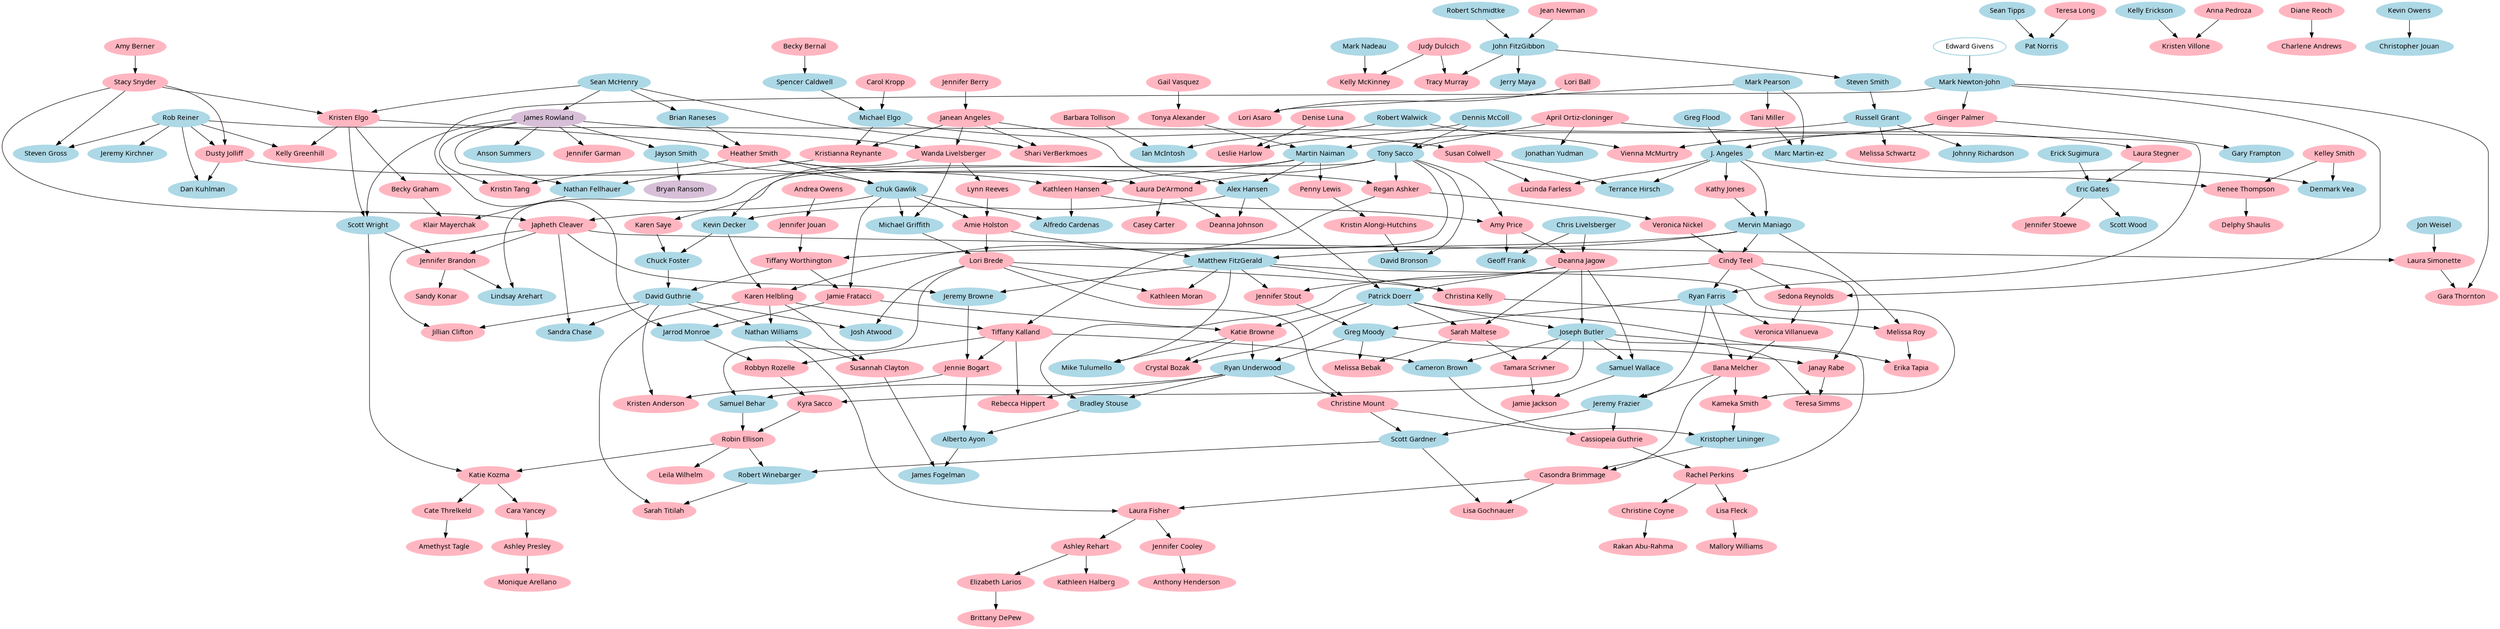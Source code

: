 digraph sdsu {
	size="36,36";
	node [color=grey, style=filled];
	node [fontname="Verdana", size="30,30"];
	//graph [ fontname = "Arial",
	//  fontsize = 36,
    //      style = "bold",
    //      label = "\nKappa Kappa Psi/Tau Beta Sigma\nSan Diego State University\nEta Mu and Zeta Xi Family Tree\n\nto date: November 30th, 2008\n",
	//  ssize = "30,60" ];
"Lori Brede" [color=lightpink, URL="http://sdsu.kkytbs.net/members/profile.html?who=10"];
"Michael Griffith" [color=lightblue, URL="http://sdsu.kkytbs.net/members/profile.html?who=24"];
"Amie Holston" [color=lightpink, URL="http://sdsu.kkytbs.net/members/profile.html?who=30"];
"Michael Griffith" -> "Lori Brede"
"Amie Holston" -> "Lori Brede"
"Casey Carter" [color=lightpink, URL="http://sdsu.kkytbs.net/members/profile.html?who=11"];
"Laura De'Armond" [color=lightpink, URL="http://sdsu.kkytbs.net/members/profile.html?who=14"];
"Laura De'Armond" -> "Casey Carter"
"Japheth Cleaver" [color=lightpink, URL="http://sdsu.kkytbs.net/members/profile.html?who=12"];
"Chuk Gawlik" [color=lightblue, URL="http://sdsu.kkytbs.net/members/profile.html?who=22"];
"Stacy Snyder" [color=lightpink, URL="http://sdsu.kkytbs.net/members/profile.html?who=309"];
"Chuk Gawlik" -> "Japheth Cleaver"
"Stacy Snyder" -> "Japheth Cleaver"
"Jillian Clifton" [color=lightpink, URL="http://sdsu.kkytbs.net/members/profile.html?who=13"];
"David Guthrie" [color=lightblue, URL="http://sdsu.kkytbs.net/members/profile.html?who=25"];
"David Guthrie" -> "Jillian Clifton"
"Japheth Cleaver" -> "Jillian Clifton"
"Tony Sacco" [color=lightblue, URL="http://sdsu.kkytbs.net/members/profile.html?who=55"];
"Heather Smith" [color=lightpink, URL="http://sdsu.kkytbs.net/members/profile.html?who=59"];
"Tony Sacco" -> "Laura De'Armond"
"Heather Smith" -> "Laura De'Armond"
"Kevin Decker" [color=lightblue, URL="http://sdsu.kkytbs.net/members/profile.html?who=15"];
"Alex Hansen" [color=lightblue, URL="http://sdsu.kkytbs.net/members/profile.html?who=26"];
"Wanda Livelsberger" [color=lightpink, URL="http://sdsu.kkytbs.net/members/profile.html?who=53"];
"Alex Hansen" -> "Kevin Decker"
"Wanda Livelsberger" -> "Kevin Decker"
"Patrick Doerr" [color=lightblue, URL="http://sdsu.kkytbs.net/members/profile.html?who=16"];
"Deanna Jagow" [color=lightpink, URL="http://sdsu.kkytbs.net/members/profile.html?who=23"];
"Alex Hansen" -> "Patrick Doerr"
"Deanna Jagow" -> "Patrick Doerr"
"Lori Asaro" [color=lightpink, URL="http://sdsu.kkytbs.net/members/profile.html?who=178"];
"Mark Pearson" [color=lightblue, URL="http://sdsu.kkytbs.net/members/profile.html?who=169"];
"Lori Ball" [color=lightpink, URL="http://sdsu.kkytbs.net/members/profile.html?who=167"];
"Mark Pearson" -> "Lori Asaro"
"Lori Ball" -> "Lori Asaro"
"Ryan Farris" [color=lightblue, URL="http://sdsu.kkytbs.net/members/profile.html?who=18"];
"Rob Reiner" [color=lightblue, URL="http://sdsu.kkytbs.net/members/profile.html?who=51"];
"Cindy Teel" [color=lightpink, URL="http://sdsu.kkytbs.net/members/profile.html?who=62"];
"Rob Reiner" -> "Ryan Farris"
"Cindy Teel" -> "Ryan Farris"
"Ginger Palmer" [color=lightpink, URL="http://sdsu.kkytbs.net/members/profile.html?who=180"];
"Mark Newton-John" [color=lightblue, URL="http://sdsu.kkytbs.net/members/profile.html?who=46"];
"Mark Newton-John" -> "Ginger Palmer"
"Matthew FitzGerald" [color=lightblue, URL="http://sdsu.kkytbs.net/members/profile.html?who=19"];
"Mervin Maniago" [color=lightblue, URL="http://sdsu.kkytbs.net/members/profile.html?who=41"];
"Mervin Maniago" -> "Matthew FitzGerald"
"Amie Holston" -> "Matthew FitzGerald"
"Tani Miller" [color=lightpink, URL="http://sdsu.kkytbs.net/members/profile.html?who=195"];
"Mark Pearson" -> "Tani Miller"
"Vienna McMurtry" [color=lightpink, URL="http://sdsu.kkytbs.net/members/profile.html?who=196"];
"Robert Walwick" [color=lightblue, URL="http://sdsu.kkytbs.net/members/profile.html?who=153"];
"Robert Walwick" -> "Vienna McMurtry"
"Ginger Palmer" -> "Vienna McMurtry"
"Chuck Foster" [color=lightblue, URL="http://sdsu.kkytbs.net/members/profile.html?who=20"];
"Karen Saye" [color=lightpink, URL="http://sdsu.kkytbs.net/members/profile.html?who=56"];
"Kevin Decker" -> "Chuck Foster"
"Karen Saye" -> "Chuck Foster"
"Gary Frampton" [color=lightblue, URL="http://sdsu.kkytbs.net/members/profile.html?who=201"];
"Ginger Palmer" -> "Gary Frampton"
"Pat Norris" [color=lightblue, URL="http://sdsu.kkytbs.net/members/profile.html?who=207"];
"Sean Tipps" [color=lightblue, URL="http://sdsu.kkytbs.net/members/profile.html?who=204"];
"Teresa Long" [color=lightpink, URL="http://sdsu.kkytbs.net/members/profile.html?who=194"];
"Sean Tipps" -> "Pat Norris"
"Teresa Long" -> "Pat Norris"
"Marc Martin-ez" [color=lightblue, URL="http://sdsu.kkytbs.net/members/profile.html?who=208"];
"Mark Pearson" -> "Marc Martin-ez"
"Tani Miller" -> "Marc Martin-ez"
"Kristen Villone" [color=lightpink, URL="http://sdsu.kkytbs.net/members/profile.html?who=209"];
"Kelly Erickson" [color=lightblue, URL="http://sdsu.kkytbs.net/members/profile.html?who=199"];
"Anna Pedroza" [color=lightpink, URL="http://sdsu.kkytbs.net/members/profile.html?who=197"];
"Kelly Erickson" -> "Kristen Villone"
"Anna Pedroza" -> "Kristen Villone"
"Geoff Frank" [color=lightblue, URL="http://sdsu.kkytbs.net/members/profile.html?who=21"];
"Chris Livelsberger" [color=lightblue, URL="http://sdsu.kkytbs.net/members/profile.html?who=40"];
"Amy Price" [color=lightpink, URL="http://sdsu.kkytbs.net/members/profile.html?who=57"];
"Chris Livelsberger" -> "Geoff Frank"
"Amy Price" -> "Geoff Frank"
"Tracy Murray" [color=lightpink, URL="http://sdsu.kkytbs.net/members/profile.html?who=210"];
"John FitzGibbon" [color=lightblue, URL="http://sdsu.kkytbs.net/members/profile.html?who=92"];
"Judy Dulcich" [color=lightpink, URL="http://sdsu.kkytbs.net/members/profile.html?who=177"];
"John FitzGibbon" -> "Tracy Murray"
"Judy Dulcich" -> "Tracy Murray"
"Ian McIntosh" [color=lightblue, URL="http://sdsu.kkytbs.net/members/profile.html?who=215"];
"Barbara Tollison" [color=lightpink, URL="http://sdsu.kkytbs.net/members/profile.html?who=172"];
"Robert Walwick" -> "Ian McIntosh"
"Barbara Tollison" -> "Ian McIntosh"
"Jayson Smith" [color=lightblue, URL="http://sdsu.kkytbs.net/members/profile.html?who=58"];
"Jayson Smith" -> "Chuk Gawlik"
"Heather Smith" -> "Chuk Gawlik"
"Kelly McKinney" [color=lightpink, URL="http://sdsu.kkytbs.net/members/profile.html?who=222"];
"Mark Nadeau" [color=lightblue, URL="http://sdsu.kkytbs.net/members/profile.html?who=183"];
"Mark Nadeau" -> "Kelly McKinney"
"Judy Dulcich" -> "Kelly McKinney"
"Chris Livelsberger" -> "Deanna Jagow"
"Amy Price" -> "Deanna Jagow"
"Renee Thompson" [color=lightpink, URL="http://sdsu.kkytbs.net/members/profile.html?who=231"];
"J. Angeles" [color=lightblue, URL="http://sdsu.kkytbs.net/members/profile.html?who=3"];
"Kelley Smith" [color=lightpink, URL="http://sdsu.kkytbs.net/members/profile.html?who=223"];
"J. Angeles" -> "Renee Thompson"
"Kelley Smith" -> "Renee Thompson"
"Steven Smith" [color=lightblue, URL="http://sdsu.kkytbs.net/members/profile.html?who=233"];
"John FitzGibbon" -> "Steven Smith"
"Charlene Andrews" [color=lightpink, URL="http://sdsu.kkytbs.net/members/profile.html?who=234"];
"Diane Reoch" [color=lightpink, URL="http://sdsu.kkytbs.net/members/profile.html?who=227"];
"Diane Reoch" -> "Charlene Andrews"
"Tonya Alexander" [color=lightpink, URL="http://sdsu.kkytbs.net/members/profile.html?who=238"];
"Gail Vasquez" [color=lightpink, URL="http://sdsu.kkytbs.net/members/profile.html?who=225"];
"Gail Vasquez" -> "Tonya Alexander"
"Spencer Caldwell" [color=lightblue, URL="http://sdsu.kkytbs.net/members/profile.html?who=239"];
"Becky Bernal" [color=lightpink, URL="http://sdsu.kkytbs.net/members/profile.html?who=218"];
"Becky Bernal" -> "Spencer Caldwell"
"Chuk Gawlik" -> "Michael Griffith"
"Wanda Livelsberger" -> "Michael Griffith"
"Russell Grant" [color=lightblue, URL="http://sdsu.kkytbs.net/members/profile.html?who=242"];
"Steven Smith" -> "Russell Grant"
"Tiffany Worthington" [color=lightpink, URL="http://sdsu.kkytbs.net/members/profile.html?who=66"];
"Chuck Foster" -> "David Guthrie"
"Tiffany Worthington" -> "David Guthrie"
"Jerry Maya" [color=lightblue, URL="http://sdsu.kkytbs.net/members/profile.html?who=250"];
"John FitzGibbon" -> "Jerry Maya"
"Melissa Schwartz" [color=lightpink, URL="http://sdsu.kkytbs.net/members/profile.html?who=252"];
"Russell Grant" -> "Melissa Schwartz"
"Delphy Shaulis" [color=lightpink, URL="http://sdsu.kkytbs.net/members/profile.html?who=255"];
"Renee Thompson" -> "Delphy Shaulis"
"Martin Naiman" [color=lightblue, URL="http://sdsu.kkytbs.net/members/profile.html?who=45"];
"Janean Angeles" [color=lightpink, URL="http://sdsu.kkytbs.net/members/profile.html?who=86"];
"Martin Naiman" -> "Alex Hansen"
"Janean Angeles" -> "Alex Hansen"
"Leslie Harlow" [color=lightpink, URL="http://sdsu.kkytbs.net/members/profile.html?who=265"];
"Dennis McColl" [color=lightblue, URL="http://sdsu.kkytbs.net/members/profile.html?who=251"];
"Denise Luna" [color=lightpink, URL="http://sdsu.kkytbs.net/members/profile.html?who=236"];
"Dennis McColl" -> "Leslie Harlow"
"Denise Luna" -> "Leslie Harlow"
"Jonathan Yudman" [color=lightblue, URL="http://sdsu.kkytbs.net/members/profile.html?who=267"];
"April Ortiz-cloninger" [color=lightpink, URL="http://sdsu.kkytbs.net/members/profile.html?who=258"];
"April Ortiz-cloninger" -> "Jonathan Yudman"
"Michael Elgo" [color=lightblue, URL="http://sdsu.kkytbs.net/members/profile.html?who=268"];
"Carol Kropp" [color=lightpink, URL="http://sdsu.kkytbs.net/members/profile.html?who=254"];
"Spencer Caldwell" -> "Michael Elgo"
"Carol Kropp" -> "Michael Elgo"
"Denmark Vea" [color=lightblue, URL="http://sdsu.kkytbs.net/members/profile.html?who=269"];
"Marc Martin-ez" -> "Denmark Vea"
"Kelley Smith" -> "Denmark Vea"
"Kathleen Hansen" [color=lightpink, URL="http://sdsu.kkytbs.net/members/profile.html?who=27"];
"Martin Naiman" -> "Kathleen Hansen"
"Heather Smith" -> "Kathleen Hansen"
"Laura Stegner" [color=lightpink, URL="http://sdsu.kkytbs.net/members/profile.html?who=274"];
"April Ortiz-cloninger" -> "Laura Stegner"
"Kathy Jones" [color=lightpink, URL="http://sdsu.kkytbs.net/members/profile.html?who=28"];
"J. Angeles" -> "Kathy Jones"
"Eric Gates" [color=lightblue, URL="http://sdsu.kkytbs.net/members/profile.html?who=282"];
"Erick Sugimura" [color=lightblue, URL="http://sdsu.kkytbs.net/members/profile.html?who=280"];
"Erick Sugimura" -> "Eric Gates"
"Laura Stegner" -> "Eric Gates"
"Jennifer Stoewe" [color=lightpink, URL="http://sdsu.kkytbs.net/members/profile.html?who=288"];
"Eric Gates" -> "Jennifer Stoewe"
"Karen Helbling" [color=lightpink, URL="http://sdsu.kkytbs.net/members/profile.html?who=29"];
"Regan Ashker" [color=lightpink, URL="http://sdsu.kkytbs.net/members/profile.html?who=5"];
"Kevin Decker" -> "Karen Helbling"
"Regan Ashker" -> "Karen Helbling"
"Scott Wood" [color=lightblue, URL="http://sdsu.kkytbs.net/members/profile.html?who=295"];
"Eric Gates" -> "Scott Wood"
"Greg Flood" [color=lightblue, URL="http://sdsu.kkytbs.net/members/profile.html?who=200"];
"Greg Flood" -> "J. Angeles"
"Ginger Palmer" -> "J. Angeles"
"Lynn Reeves" [color=lightpink, URL="http://sdsu.kkytbs.net/members/profile.html?who=48"];
"Chuk Gawlik" -> "Amie Holston"
"Lynn Reeves" -> "Amie Holston"
"Susan Colwell" [color=lightpink, URL="http://sdsu.kkytbs.net/members/profile.html?who=302"];
"Michael Elgo" -> "Susan Colwell"
"Christopher Jouan" [color=lightblue, URL="http://sdsu.kkytbs.net/members/profile.html?who=306"];
"Kevin Owens" [color=lightblue, URL="http://sdsu.kkytbs.net/members/profile.html?who=245"];
"Kevin Owens" -> "Christopher Jouan"
"Kristianna Reynante" [color=lightpink, URL="http://sdsu.kkytbs.net/members/profile.html?who=308"];
"Michael Elgo" -> "Kristianna Reynante"
"Janean Angeles" -> "Kristianna Reynante"
"Amy Berner" [color=lightpink, URL="http://sdsu.kkytbs.net/members/profile.html?who=300"];
"Amy Berner" -> "Stacy Snyder"
"Deanna Johnson" [color=lightpink, URL="http://sdsu.kkytbs.net/members/profile.html?who=31"];
"Alex Hansen" -> "Deanna Johnson"
"Laura De'Armond" -> "Deanna Johnson"
"Johnny Richardson" [color=lightblue, URL="http://sdsu.kkytbs.net/members/profile.html?who=310"];
"Russell Grant" -> "Johnny Richardson"
"Nathan Fellhauer" [color=lightblue, URL="http://sdsu.kkytbs.net/members/profile.html?who=313"];
"James Rowland" [color=thistle, URL="http://sdsu.kkytbs.net/members/profile.html?who=52"];
"James Rowland" -> "Nathan Fellhauer"
"Kristianna Reynante" -> "Nathan Fellhauer"
"Brian Raneses" [color=lightblue, URL="http://sdsu.kkytbs.net/members/profile.html?who=314"];
"Sean McHenry" [color=lightblue, URL="http://sdsu.kkytbs.net/members/profile.html?who=42"];
"Sean McHenry" -> "Brian Raneses"
"Penny Lewis" [color=lightpink, URL="http://sdsu.kkytbs.net/members/profile.html?who=315"];
"Martin Naiman" -> "Penny Lewis"
"Becky Graham" [color=lightpink, URL="http://sdsu.kkytbs.net/members/profile.html?who=316"];
"Kristen Elgo" [color=lightpink, URL="http://sdsu.kkytbs.net/members/profile.html?who=7"];
"Kristen Elgo" -> "Becky Graham"
"Steven Gross" [color=lightblue, URL="http://sdsu.kkytbs.net/members/profile.html?who=318"];
"Rob Reiner" -> "Steven Gross"
"Stacy Snyder" -> "Steven Gross"
"Sedona Reynolds" [color=lightpink, URL="http://sdsu.kkytbs.net/members/profile.html?who=32"];
"Mark Newton-John" -> "Sedona Reynolds"
"Cindy Teel" -> "Sedona Reynolds"
"Klair Mayerchak" [color=lightpink, URL="http://sdsu.kkytbs.net/members/profile.html?who=320"];
"Nathan Fellhauer" -> "Klair Mayerchak"
"Becky Graham" -> "Klair Mayerchak"
"Shari VerBerkmoes" [color=lightpink, URL="http://sdsu.kkytbs.net/members/profile.html?who=321"];
"Sean McHenry" -> "Shari VerBerkmoes"
"Janean Angeles" -> "Shari VerBerkmoes"
"Anson Summers" [color=lightblue, URL="http://sdsu.kkytbs.net/members/profile.html?who=326"];
"James Rowland" -> "Anson Summers"
"Dusty Jolliff" [color=lightpink, URL="http://sdsu.kkytbs.net/members/profile.html?who=33"];
"Rob Reiner" -> "Dusty Jolliff"
"Stacy Snyder" -> "Dusty Jolliff"
"Jennifer Garman" [color=lightpink, URL="http://sdsu.kkytbs.net/members/profile.html?who=331"];
"James Rowland" -> "Jennifer Garman"
"Kelly Greenhill" [color=lightpink, URL="http://sdsu.kkytbs.net/members/profile.html?who=333"];
"Rob Reiner" -> "Kelly Greenhill"
"Kristen Elgo" -> "Kelly Greenhill"
"Lucinda Farless" [color=lightpink, URL="http://sdsu.kkytbs.net/members/profile.html?who=334"];
"J. Angeles" -> "Lucinda Farless"
"Susan Colwell" -> "Lucinda Farless"
"Alfredo Cardenas" [color=lightblue, URL="http://sdsu.kkytbs.net/members/profile.html?who=335"];
"Chuk Gawlik" -> "Alfredo Cardenas"
"Kathleen Hansen" -> "Alfredo Cardenas"
"Jennifer Jouan" [color=lightpink, URL="http://sdsu.kkytbs.net/members/profile.html?who=34"];
"Andrea Owens" [color=lightpink, URL="http://sdsu.kkytbs.net/members/profile.html?who=276"];
"Andrea Owens" -> "Jennifer Jouan"
"Tamara Scrivner" [color=lightpink, URL="http://sdsu.kkytbs.net/members/profile.html?who=345"];
"Joseph Butler" [color=lightblue, URL="http://sdsu.kkytbs.net/members/profile.html?who=69"];
"Sarah Maltese" [color=lightpink, URL="http://sdsu.kkytbs.net/members/profile.html?who=83"];
"Joseph Butler" -> "Tamara Scrivner"
"Sarah Maltese" -> "Tamara Scrivner"
"Bradley Stouse" [color=lightblue, URL="http://sdsu.kkytbs.net/members/profile.html?who=346"];
"Ryan Underwood" [color=lightblue, URL="http://sdsu.kkytbs.net/members/profile.html?who=74"];
"Ryan Underwood" -> "Bradley Stouse"
"Cindy Teel" -> "Bradley Stouse"
"Casondra Brimmage" [color=lightpink, URL="http://sdsu.kkytbs.net/members/profile.html?who=347"];
"Kristopher Lininger" [color=lightblue, URL="http://sdsu.kkytbs.net/members/profile.html?who=85"];
"Ilana Melcher" [color=lightpink, URL="http://sdsu.kkytbs.net/members/profile.html?who=73"];
"Kristopher Lininger" -> "Casondra Brimmage"
"Ilana Melcher" -> "Casondra Brimmage"
"Cassiopeia Guthrie" [color=lightpink, URL="http://sdsu.kkytbs.net/members/profile.html?who=348"];
"Jeremy Frazier" [color=lightblue, URL="http://sdsu.kkytbs.net/members/profile.html?who=79"];
"Christine Mount" [color=lightpink, URL="http://sdsu.kkytbs.net/members/profile.html?who=76"];
"Jeremy Frazier" -> "Cassiopeia Guthrie"
"Christine Mount" -> "Cassiopeia Guthrie"
"Kathleen Moran" [color=lightpink, URL="http://sdsu.kkytbs.net/members/profile.html?who=349"];
"Matthew FitzGerald" -> "Kathleen Moran"
"Lori Brede" -> "Kathleen Moran"
"Tiffany Kalland" [color=lightpink, URL="http://sdsu.kkytbs.net/members/profile.html?who=35"];
"Tony Sacco" -> "Tiffany Kalland"
"Karen Helbling" -> "Tiffany Kalland"
"Kristen Anderson" [color=lightpink, URL="http://sdsu.kkytbs.net/members/profile.html?who=350"];
"Jennie Bogart" [color=lightpink, URL="http://sdsu.kkytbs.net/members/profile.html?who=78"];
"David Guthrie" -> "Kristen Anderson"
"Jennie Bogart" -> "Kristen Anderson"
"Laura Simonette" [color=lightpink, URL="http://sdsu.kkytbs.net/members/profile.html?who=351"];
"Jon Weisel" [color=lightblue, URL="http://sdsu.kkytbs.net/members/profile.html?who=89"];
"Jon Weisel" -> "Laura Simonette"
"Japheth Cleaver" -> "Laura Simonette"
"Nathan Williams" [color=lightblue, URL="http://sdsu.kkytbs.net/members/profile.html?who=352"];
"David Guthrie" -> "Nathan Williams"
"Karen Helbling" -> "Nathan Williams"
"Rebecca Hippert" [color=lightpink, URL="http://sdsu.kkytbs.net/members/profile.html?who=353"];
"Ryan Underwood" -> "Rebecca Hippert"
"Tiffany Kalland" -> "Rebecca Hippert"
"Samuel Wallace" [color=lightblue, URL="http://sdsu.kkytbs.net/members/profile.html?who=354"];
"Joseph Butler" -> "Samuel Wallace"
"Deanna Jagow" -> "Samuel Wallace"
"Scott Gardner" [color=lightblue, URL="http://sdsu.kkytbs.net/members/profile.html?who=355"];
"Jeremy Frazier" -> "Scott Gardner"
"Christine Mount" -> "Scott Gardner"
"Alberto Ayon" [color=lightblue, URL="http://sdsu.kkytbs.net/members/profile.html?who=356"];
"Bradley Stouse" -> "Alberto Ayon"
"Jennie Bogart" -> "Alberto Ayon"
"Susannah Clayton" [color=lightpink, URL="http://sdsu.kkytbs.net/members/profile.html?who=357"];
"Nathan Williams" -> "Susannah Clayton"
"Karen Helbling" -> "Susannah Clayton"
"Lisa Gochnauer" [color=lightpink, URL="http://sdsu.kkytbs.net/members/profile.html?who=358"];
"Scott Gardner" -> "Lisa Gochnauer"
"Casondra Brimmage" -> "Lisa Gochnauer"
"Jamie Jackson" [color=lightpink, URL="http://sdsu.kkytbs.net/members/profile.html?who=359"];
"Samuel Wallace" -> "Jamie Jackson"
"Tamara Scrivner" -> "Jamie Jackson"
"Christina Kelly" [color=lightpink, URL="http://sdsu.kkytbs.net/members/profile.html?who=36"];
"Matthew FitzGerald" -> "Christina Kelly"
"Lori Brede" -> "Christina Kelly"
"Gara Thornton" [color=lightpink, URL="http://sdsu.kkytbs.net/members/profile.html?who=360"];
"Mark Newton-John" -> "Gara Thornton"
"Laura Simonette" -> "Gara Thornton"
"Robert Winebarger" [color=lightblue, URL="http://sdsu.kkytbs.net/members/profile.html?who=361"];
"Robin Ellison" [color=lightpink, URL="http://sdsu.kkytbs.net/members/profile.html?who=90"];
"Scott Gardner" -> "Robert Winebarger"
"Robin Ellison" -> "Robert Winebarger"
"Jeremy Kirchner" [color=lightblue, URL="http://sdsu.kkytbs.net/members/profile.html?who=37"];
"Rob Reiner" -> "Jeremy Kirchner"
"Sandy Konar" [color=lightpink, URL="http://sdsu.kkytbs.net/members/profile.html?who=38"];
"Jennifer Brandon" [color=lightpink, URL="http://sdsu.kkytbs.net/members/profile.html?who=9"];
"Jennifer Brandon" -> "Sandy Konar"
"Dan Kuhlman" [color=lightblue, URL="http://sdsu.kkytbs.net/members/profile.html?who=39"];
"Rob Reiner" -> "Dan Kuhlman"
"Dusty Jolliff" -> "Dan Kuhlman"
"Lindsay Arehart" [color=lightblue, URL="http://sdsu.kkytbs.net/members/profile.html?who=4"];
"Martin Naiman" -> "Lindsay Arehart"
"Jennifer Brandon" -> "Lindsay Arehart"
"J. Angeles" -> "Mervin Maniago"
"Kathy Jones" -> "Mervin Maniago"
"Jarrod Monroe" [color=lightblue, URL="http://sdsu.kkytbs.net/members/profile.html?who=43"];
"Jamie Fratacci" [color=lightpink, URL="http://sdsu.kkytbs.net/members/profile.html?who=44"];
"Mark Newton-John" -> "Jarrod Monroe"
"Jamie Fratacci" -> "Jarrod Monroe"
"Chuk Gawlik" -> "Jamie Fratacci"
"Tiffany Worthington" -> "Jamie Fratacci"
"Russell Grant" -> "Martin Naiman"
"Tonya Alexander" -> "Martin Naiman"
"Edward Givens" [color=lightblue, outline=bold, style=bold, URL="http://sdsu.kkytbs.net/members/profile.html?who=106"];
"Edward Givens" -> "Mark Newton-John"
"Veronica Nickel" [color=lightpink, URL="http://sdsu.kkytbs.net/members/profile.html?who=47"];
"Regan Ashker" -> "Veronica Nickel"
"Wanda Livelsberger" -> "Lynn Reeves"
"Bryan Ransom" [color=thistle, URL="http://sdsu.kkytbs.net/members/profile.html?who=49"];
"Jayson Smith" -> "Bryan Ransom"
"Tony Sacco" -> "Regan Ashker"
"Dusty Jolliff" -> "Regan Ashker"
"Jennifer Stout" [color=lightpink, URL="http://sdsu.kkytbs.net/members/profile.html?who=50"];
"Matthew FitzGerald" -> "Jennifer Stout"
"Deanna Jagow" -> "Jennifer Stout"
"Sean McHenry" -> "James Rowland"
"James Rowland" -> "Wanda Livelsberger"
"Janean Angeles" -> "Wanda Livelsberger"
"Melissa Roy" [color=lightpink, URL="http://sdsu.kkytbs.net/members/profile.html?who=54"];
"Mervin Maniago" -> "Melissa Roy"
"Christina Kelly" -> "Melissa Roy"
"Dennis McColl" -> "Tony Sacco"
"April Ortiz-cloninger" -> "Tony Sacco"
"Tony Sacco" -> "Karen Saye"
"Tony Sacco" -> "Amy Price"
"Kathleen Hansen" -> "Amy Price"
"James Rowland" -> "Jayson Smith"
"Brian Raneses" -> "Heather Smith"
"Kristen Elgo" -> "Heather Smith"
"Josh Atwood" [color=lightblue, URL="http://sdsu.kkytbs.net/members/profile.html?who=6"];
"David Guthrie" -> "Josh Atwood"
"Lori Brede" -> "Josh Atwood"
"Katie Browne" [color=lightpink, URL="http://sdsu.kkytbs.net/members/profile.html?who=60"];
"Patrick Doerr" -> "Katie Browne"
"Jamie Fratacci" -> "Katie Browne"
"Kristin Tang" [color=lightpink, URL="http://sdsu.kkytbs.net/members/profile.html?who=61"];
"James Rowland" -> "Kristin Tang"
"Heather Smith" -> "Kristin Tang"
"Mervin Maniago" -> "Cindy Teel"
"Veronica Nickel" -> "Cindy Teel"
"Mike Tulumello" [color=lightblue, URL="http://sdsu.kkytbs.net/members/profile.html?who=63"];
"Matthew FitzGerald" -> "Mike Tulumello"
"Katie Browne" -> "Mike Tulumello"
"Veronica Villanueva" [color=lightpink, URL="http://sdsu.kkytbs.net/members/profile.html?who=64"];
"Ryan Farris" -> "Veronica Villanueva"
"Sedona Reynolds" -> "Veronica Villanueva"
"Mervin Maniago" -> "Tiffany Worthington"
"Jennifer Jouan" -> "Tiffany Worthington"
"Scott Wright" [color=lightblue, URL="http://sdsu.kkytbs.net/members/profile.html?who=67"];
"James Rowland" -> "Scott Wright"
"Kristen Elgo" -> "Scott Wright"
"Jeremy Browne" [color=lightblue, URL="http://sdsu.kkytbs.net/members/profile.html?who=68"];
"Matthew FitzGerald" -> "Jeremy Browne"
"Japheth Cleaver" -> "Jeremy Browne"
"James Fogelman" [color=lightblue, URL="http://sdsu.kkytbs.net/members/profile.html?who=688"];
"Alberto Ayon" -> "James Fogelman"
"Susannah Clayton" -> "James Fogelman"
"Sandra Chase" [color=lightblue, URL="http://sdsu.kkytbs.net/members/profile.html?who=689"];
"David Guthrie" -> "Sandra Chase"
"Japheth Cleaver" -> "Sandra Chase"
"Patrick Doerr" -> "Joseph Butler"
"Deanna Jagow" -> "Joseph Butler"
"Laura Fisher" [color=lightpink, URL="http://sdsu.kkytbs.net/members/profile.html?who=690"];
"Nathan Williams" -> "Laura Fisher"
"Casondra Brimmage" -> "Laura Fisher"
"Katie Kozma" [color=lightpink, URL="http://sdsu.kkytbs.net/members/profile.html?who=691"];
"Scott Wright" -> "Katie Kozma"
"Robin Ellison" -> "Katie Kozma"
"Rachel Perkins" [color=lightpink, URL="http://sdsu.kkytbs.net/members/profile.html?who=692"];
"Joseph Butler" -> "Rachel Perkins"
"Cassiopeia Guthrie" -> "Rachel Perkins"
"Sarah Titilah" [color=lightpink, URL="http://sdsu.kkytbs.net/members/profile.html?who=693"];
"Robert Winebarger" -> "Sarah Titilah"
"Karen Helbling" -> "Sarah Titilah"
"Ashley Rehart" [color=lightpink, URL="http://sdsu.kkytbs.net/members/profile.html?who=694"];
"Laura Fisher" -> "Ashley Rehart"
"Cara Yancey" [color=lightpink, URL="http://sdsu.kkytbs.net/members/profile.html?who=695"];
"Katie Kozma" -> "Cara Yancey"
"Ashley Presley" [color=lightpink, URL="http://sdsu.kkytbs.net/members/profile.html?who=698"];
"Cara Yancey" -> "Ashley Presley"
"Leila Wilhelm" [color=lightpink, URL="http://sdsu.kkytbs.net/members/profile.html?who=699"];
"Robin Ellison" -> "Leila Wilhelm"
"Sean McHenry" -> "Kristen Elgo"
"Stacy Snyder" -> "Kristen Elgo"
"Greg Moody" [color=lightblue, URL="http://sdsu.kkytbs.net/members/profile.html?who=70"];
"Ryan Farris" -> "Greg Moody"
"Jennifer Stout" -> "Greg Moody"
"Lisa Fleck" [color=lightpink, URL="http://sdsu.kkytbs.net/members/profile.html?who=700"];
"Rachel Perkins" -> "Lisa Fleck"
"Christine Coyne" [color=lightpink, URL="http://sdsu.kkytbs.net/members/profile.html?who=701"];
"Rachel Perkins" -> "Christine Coyne"
"Jennifer Cooley" [color=lightpink, URL="http://sdsu.kkytbs.net/members/profile.html?who=702"];
"Laura Fisher" -> "Jennifer Cooley"
"Elizabeth Larios" [color=lightpink, URL="http://sdsu.kkytbs.net/members/profile.html?who=703"];
"Ashley Rehart" -> "Elizabeth Larios"
"Cate Threlkeld" [color=lightpink, URL="http://sdsu.kkytbs.net/members/profile.html?who=707"];
"Katie Kozma" -> "Cate Threlkeld"
"Erika Tapia" [color=lightpink, URL="http://sdsu.kkytbs.net/members/profile.html?who=71"];
"Patrick Doerr" -> "Erika Tapia"
"Melissa Roy" -> "Erika Tapia"
"Robbyn Rozelle" [color=lightpink, URL="http://sdsu.kkytbs.net/members/profile.html?who=72"];
"Jarrod Monroe" -> "Robbyn Rozelle"
"Tiffany Kalland" -> "Robbyn Rozelle"
"Ryan Farris" -> "Ilana Melcher"
"Veronica Villanueva" -> "Ilana Melcher"
"Greg Moody" -> "Ryan Underwood"
"Katie Browne" -> "Ryan Underwood"
"Cameron Brown" [color=lightblue, URL="http://sdsu.kkytbs.net/members/profile.html?who=75"];
"Joseph Butler" -> "Cameron Brown"
"Tiffany Kalland" -> "Cameron Brown"
"Ryan Underwood" -> "Christine Mount"
"Lori Brede" -> "Christine Mount"
"Janay Rabe" [color=lightpink, URL="http://sdsu.kkytbs.net/members/profile.html?who=77"];
"Greg Moody" -> "Janay Rabe"
"Cindy Teel" -> "Janay Rabe"
"Jeremy Browne" -> "Jennie Bogart"
"Tiffany Kalland" -> "Jennie Bogart"
"Ryan Farris" -> "Jeremy Frazier"
"Ilana Melcher" -> "Jeremy Frazier"
"Crystal Bozak" [color=lightpink, URL="http://sdsu.kkytbs.net/members/profile.html?who=8"];
"Patrick Doerr" -> "Crystal Bozak"
"Katie Browne" -> "Crystal Bozak"
"Kameka Smith" [color=lightpink, URL="http://sdsu.kkytbs.net/members/profile.html?who=80"];
"Matthew FitzGerald" -> "Kameka Smith"
"Ilana Melcher" -> "Kameka Smith"
"Kyra Sacco" [color=lightpink, URL="http://sdsu.kkytbs.net/members/profile.html?who=81"];
"Joseph Butler" -> "Kyra Sacco"
"Robbyn Rozelle" -> "Kyra Sacco"
"Samuel Behar" [color=lightblue, URL="http://sdsu.kkytbs.net/members/profile.html?who=82"];
"Ryan Underwood" -> "Samuel Behar"
"Lori Brede" -> "Samuel Behar"
"Patrick Doerr" -> "Sarah Maltese"
"Deanna Jagow" -> "Sarah Maltese"
"David Bronson" [color=lightblue, URL="http://sdsu.kkytbs.net/members/profile.html?who=84"];
"Kristin Alongi-Hutchins" [color=lightpink, URL="http://sdsu.kkytbs.net/members/profile.html?who=87"];
"Tony Sacco" -> "David Bronson"
"Kristin Alongi-Hutchins" -> "David Bronson"
"Cameron Brown" -> "Kristopher Lininger"
"Kameka Smith" -> "Kristopher Lininger"
"Rakan Abu-Rahma" [color=lightpink, URL="http://sdsu.kkytbs.net/members/profile.html?who=852"];
"Christine Coyne" -> "Rakan Abu-Rahma"
"Jennifer Berry" [color=lightpink, URL="http://sdsu.kkytbs.net/members/profile.html?who=270"];
"Jennifer Berry" -> "Janean Angeles"
"Penny Lewis" -> "Kristin Alongi-Hutchins"
"Melissa Bebak" [color=lightpink, URL="http://sdsu.kkytbs.net/members/profile.html?who=88"];
"Greg Moody" -> "Melissa Bebak"
"Sarah Maltese" -> "Melissa Bebak"
"Scott Wright" -> "Jennifer Brandon"
"Japheth Cleaver" -> "Jennifer Brandon"
"Samuel Behar" -> "Robin Ellison"
"Kyra Sacco" -> "Robin Ellison"
"Teresa Simms" [color=lightpink, URL="http://sdsu.kkytbs.net/members/profile.html?who=91"];
"Joseph Butler" -> "Teresa Simms"
"Janay Rabe" -> "Teresa Simms"
"Robert Schmidtke" [color=lightblue, URL="http://sdsu.kkytbs.net/members/profile.html?who=188"];
"Jean Newman" [color=lightpink, URL="http://sdsu.kkytbs.net/members/profile.html?who=166"];
"Robert Schmidtke" -> "John FitzGibbon"
"Jean Newman" -> "John FitzGibbon"
"Brittany DePew" [color=lightpink, URL="http://sdsu.kkytbs.net/members/profile.html?who=928"];
"Elizabeth Larios" -> "Brittany DePew"
"Kathleen Halberg" [color=lightpink, URL="http://sdsu.kkytbs.net/members/profile.html?who=929"];
"Ashley Rehart" -> "Kathleen Halberg"
"Terrance Hirsch" [color=lightblue, URL="http://sdsu.kkytbs.net/members/profile.html?who=96"];
"J. Angeles" -> "Terrance Hirsch"
"Susan Colwell" -> "Terrance Hirsch"
"Monique Arellano" [color=lightpink, URL="http://sdsu.kkytbs.net/members/profile.html?who=972"];
"Ashley Presley" -> "Monique Arellano"
"Anthony Henderson" [color=lightpink, URL="http://sdsu.kkytbs.net/members/profile.html?who=973"];
"Jennifer Cooley" -> "Anthony Henderson"
"Amethyst Tagle" [color=lightpink, URL="http://sdsu.kkytbs.net/members/profile.html?who=974"];
"Cate Threlkeld" -> "Amethyst Tagle"
"Mallory Williams" [color=lightpink, URL="http://sdsu.kkytbs.net/members/profile.html?who=975"];
"Lisa Fleck" -> "Mallory Williams"
}